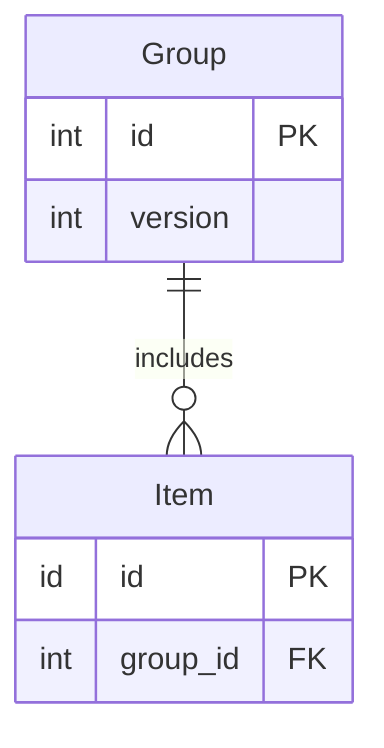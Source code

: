 erDiagram
    Group ||--o{ Item: includes
    Group {
        int id PK
        int version
    }
    Item {
        id id PK
        int group_id FK
    }
